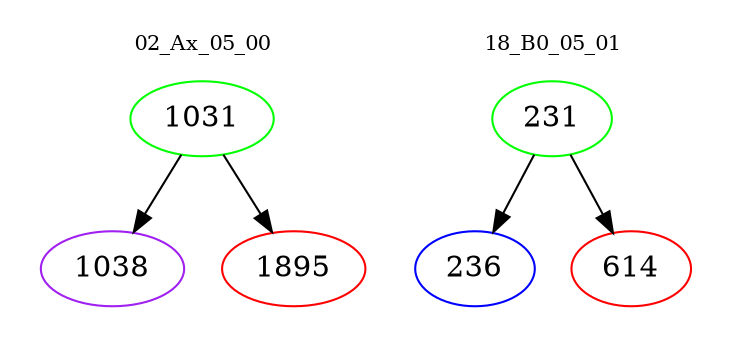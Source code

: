 digraph{
subgraph cluster_0 {
color = white
label = "02_Ax_05_00";
fontsize=10;
T0_1031 [label="1031", color="green"]
T0_1031 -> T0_1038 [color="black"]
T0_1038 [label="1038", color="purple"]
T0_1031 -> T0_1895 [color="black"]
T0_1895 [label="1895", color="red"]
}
subgraph cluster_1 {
color = white
label = "18_B0_05_01";
fontsize=10;
T1_231 [label="231", color="green"]
T1_231 -> T1_236 [color="black"]
T1_236 [label="236", color="blue"]
T1_231 -> T1_614 [color="black"]
T1_614 [label="614", color="red"]
}
}
